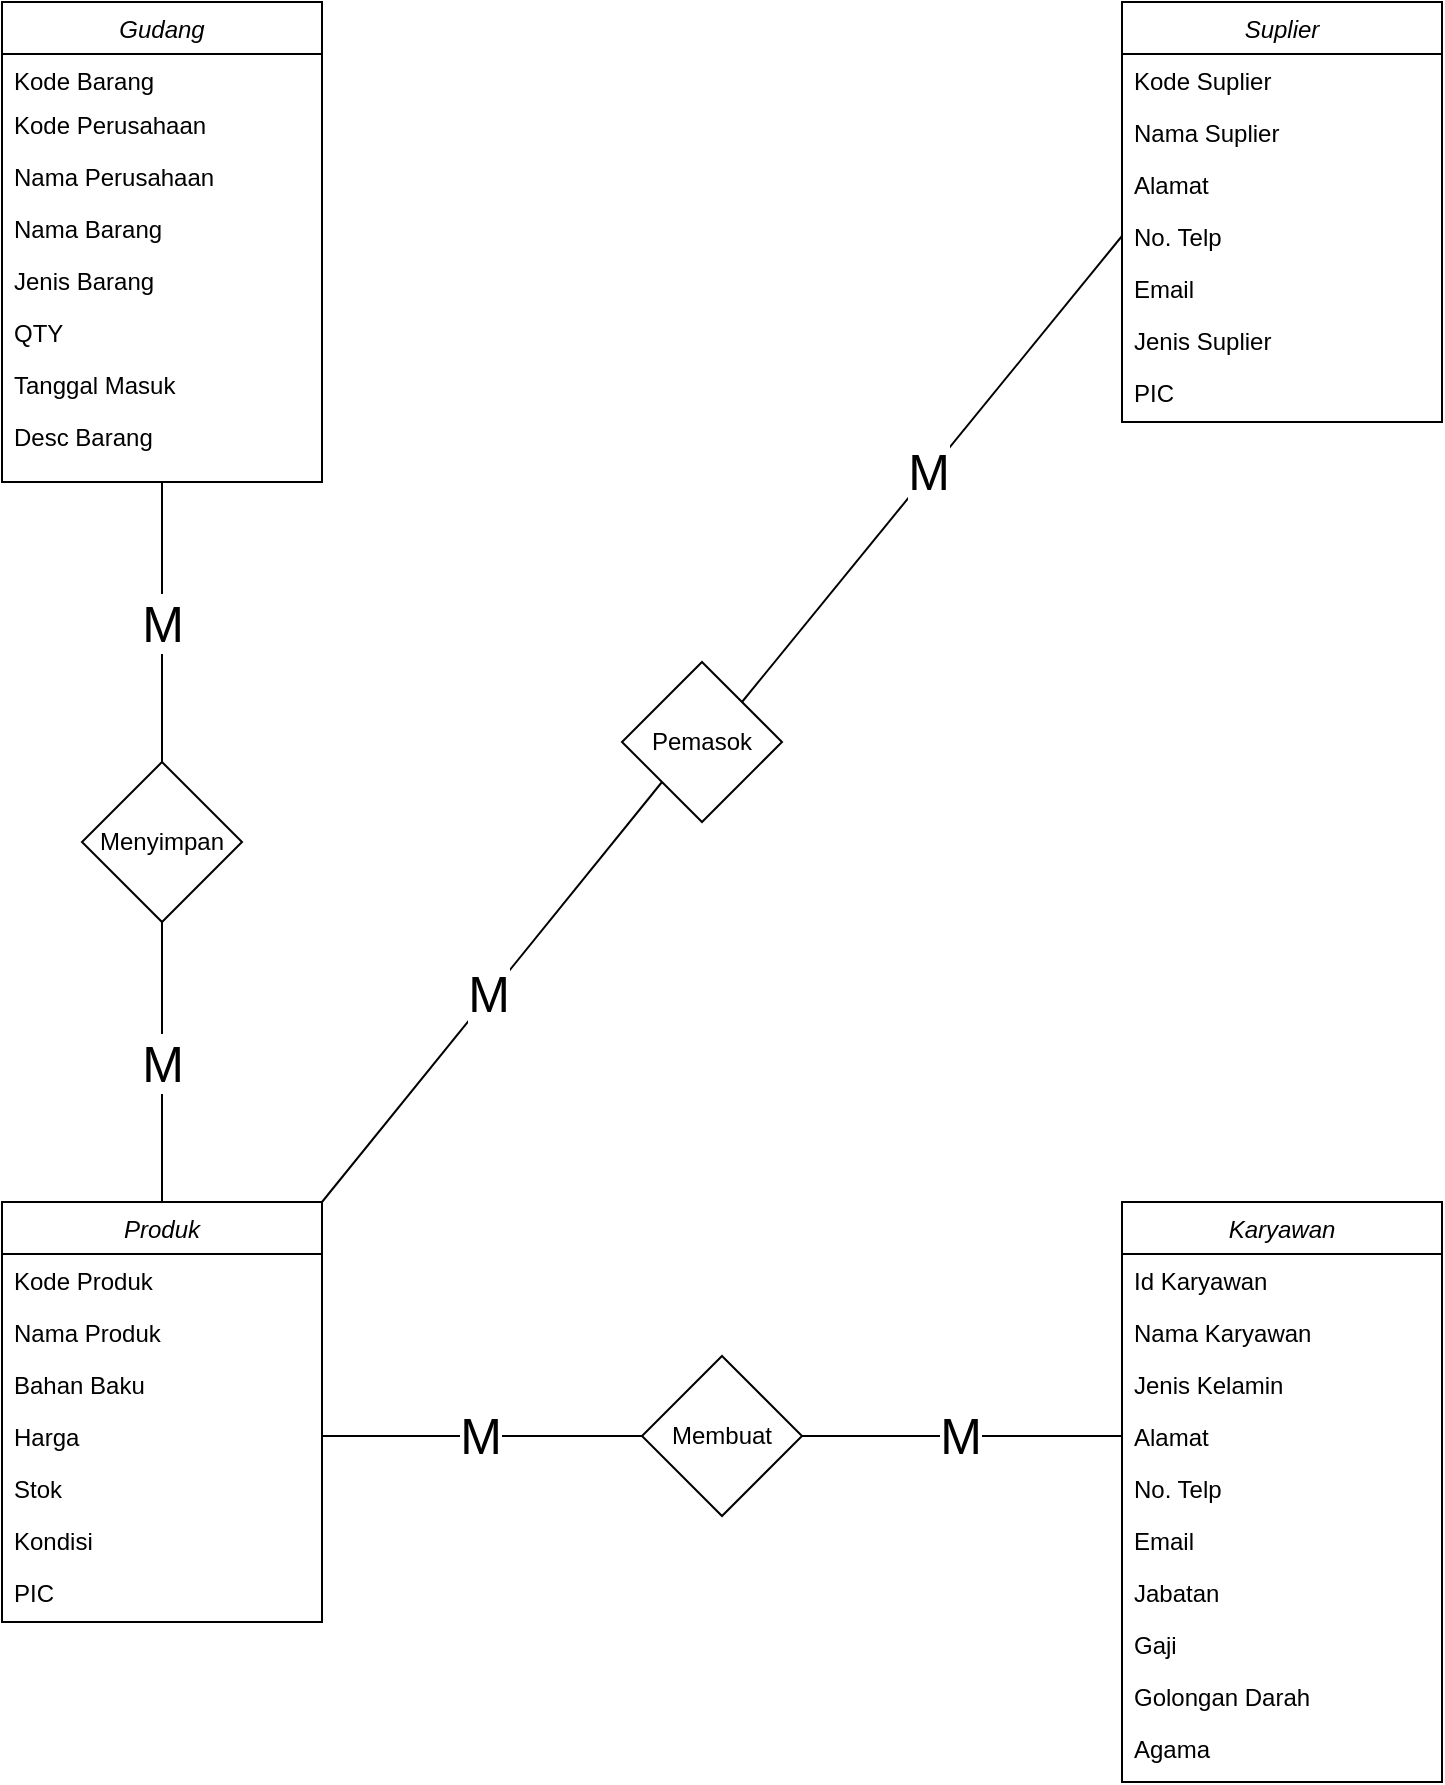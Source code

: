 <mxfile version="23.0.2" type="device">
  <diagram id="C5RBs43oDa-KdzZeNtuy" name="Page-1">
    <mxGraphModel dx="944" dy="2563" grid="1" gridSize="10" guides="1" tooltips="1" connect="1" arrows="1" fold="1" page="1" pageScale="1" pageWidth="827" pageHeight="1169" math="0" shadow="0">
      <root>
        <mxCell id="WIyWlLk6GJQsqaUBKTNV-0" />
        <mxCell id="WIyWlLk6GJQsqaUBKTNV-1" parent="WIyWlLk6GJQsqaUBKTNV-0" />
        <mxCell id="zkfFHV4jXpPFQw0GAbJ--0" value="Gudang" style="swimlane;fontStyle=2;align=center;verticalAlign=top;childLayout=stackLayout;horizontal=1;startSize=26;horizontalStack=0;resizeParent=1;resizeLast=0;collapsible=1;marginBottom=0;rounded=0;shadow=0;strokeWidth=1;" parent="WIyWlLk6GJQsqaUBKTNV-1" vertex="1">
          <mxGeometry x="40" y="-1120" width="160" height="240" as="geometry">
            <mxRectangle x="230" y="140" width="160" height="26" as="alternateBounds" />
          </mxGeometry>
        </mxCell>
        <mxCell id="zkfFHV4jXpPFQw0GAbJ--1" value="Kode Barang" style="text;align=left;verticalAlign=top;spacingLeft=4;spacingRight=4;overflow=hidden;rotatable=0;points=[[0,0.5],[1,0.5]];portConstraint=eastwest;" parent="zkfFHV4jXpPFQw0GAbJ--0" vertex="1">
          <mxGeometry y="26" width="160" height="22" as="geometry" />
        </mxCell>
        <mxCell id="zkfFHV4jXpPFQw0GAbJ--2" value="Kode Perusahaan" style="text;align=left;verticalAlign=top;spacingLeft=4;spacingRight=4;overflow=hidden;rotatable=0;points=[[0,0.5],[1,0.5]];portConstraint=eastwest;rounded=0;shadow=0;html=0;" parent="zkfFHV4jXpPFQw0GAbJ--0" vertex="1">
          <mxGeometry y="48" width="160" height="26" as="geometry" />
        </mxCell>
        <mxCell id="zkfFHV4jXpPFQw0GAbJ--3" value="Nama Perusahaan" style="text;align=left;verticalAlign=top;spacingLeft=4;spacingRight=4;overflow=hidden;rotatable=0;points=[[0,0.5],[1,0.5]];portConstraint=eastwest;rounded=0;shadow=0;html=0;" parent="zkfFHV4jXpPFQw0GAbJ--0" vertex="1">
          <mxGeometry y="74" width="160" height="26" as="geometry" />
        </mxCell>
        <mxCell id="zkfFHV4jXpPFQw0GAbJ--5" value="Nama Barang" style="text;align=left;verticalAlign=top;spacingLeft=4;spacingRight=4;overflow=hidden;rotatable=0;points=[[0,0.5],[1,0.5]];portConstraint=eastwest;" parent="zkfFHV4jXpPFQw0GAbJ--0" vertex="1">
          <mxGeometry y="100" width="160" height="26" as="geometry" />
        </mxCell>
        <mxCell id="nbT8DhSp7ryyzh1I9Tca-0" value="Jenis Barang" style="text;align=left;verticalAlign=top;spacingLeft=4;spacingRight=4;overflow=hidden;rotatable=0;points=[[0,0.5],[1,0.5]];portConstraint=eastwest;" vertex="1" parent="zkfFHV4jXpPFQw0GAbJ--0">
          <mxGeometry y="126" width="160" height="26" as="geometry" />
        </mxCell>
        <mxCell id="nbT8DhSp7ryyzh1I9Tca-1" value="QTY" style="text;align=left;verticalAlign=top;spacingLeft=4;spacingRight=4;overflow=hidden;rotatable=0;points=[[0,0.5],[1,0.5]];portConstraint=eastwest;" vertex="1" parent="zkfFHV4jXpPFQw0GAbJ--0">
          <mxGeometry y="152" width="160" height="26" as="geometry" />
        </mxCell>
        <mxCell id="nbT8DhSp7ryyzh1I9Tca-2" value="Tanggal Masuk" style="text;align=left;verticalAlign=top;spacingLeft=4;spacingRight=4;overflow=hidden;rotatable=0;points=[[0,0.5],[1,0.5]];portConstraint=eastwest;" vertex="1" parent="zkfFHV4jXpPFQw0GAbJ--0">
          <mxGeometry y="178" width="160" height="26" as="geometry" />
        </mxCell>
        <mxCell id="nbT8DhSp7ryyzh1I9Tca-3" value="Desc Barang" style="text;align=left;verticalAlign=top;spacingLeft=4;spacingRight=4;overflow=hidden;rotatable=0;points=[[0,0.5],[1,0.5]];portConstraint=eastwest;" vertex="1" parent="zkfFHV4jXpPFQw0GAbJ--0">
          <mxGeometry y="204" width="160" height="26" as="geometry" />
        </mxCell>
        <mxCell id="nbT8DhSp7ryyzh1I9Tca-4" value="Suplier" style="swimlane;fontStyle=2;align=center;verticalAlign=top;childLayout=stackLayout;horizontal=1;startSize=26;horizontalStack=0;resizeParent=1;resizeLast=0;collapsible=1;marginBottom=0;rounded=0;shadow=0;strokeWidth=1;" vertex="1" parent="WIyWlLk6GJQsqaUBKTNV-1">
          <mxGeometry x="600" y="-1120" width="160" height="210" as="geometry">
            <mxRectangle x="230" y="140" width="160" height="26" as="alternateBounds" />
          </mxGeometry>
        </mxCell>
        <mxCell id="nbT8DhSp7ryyzh1I9Tca-5" value="Kode Suplier" style="text;align=left;verticalAlign=top;spacingLeft=4;spacingRight=4;overflow=hidden;rotatable=0;points=[[0,0.5],[1,0.5]];portConstraint=eastwest;" vertex="1" parent="nbT8DhSp7ryyzh1I9Tca-4">
          <mxGeometry y="26" width="160" height="26" as="geometry" />
        </mxCell>
        <mxCell id="nbT8DhSp7ryyzh1I9Tca-6" value="Nama Suplier" style="text;align=left;verticalAlign=top;spacingLeft=4;spacingRight=4;overflow=hidden;rotatable=0;points=[[0,0.5],[1,0.5]];portConstraint=eastwest;rounded=0;shadow=0;html=0;" vertex="1" parent="nbT8DhSp7ryyzh1I9Tca-4">
          <mxGeometry y="52" width="160" height="26" as="geometry" />
        </mxCell>
        <mxCell id="nbT8DhSp7ryyzh1I9Tca-7" value="Alamat" style="text;align=left;verticalAlign=top;spacingLeft=4;spacingRight=4;overflow=hidden;rotatable=0;points=[[0,0.5],[1,0.5]];portConstraint=eastwest;rounded=0;shadow=0;html=0;" vertex="1" parent="nbT8DhSp7ryyzh1I9Tca-4">
          <mxGeometry y="78" width="160" height="26" as="geometry" />
        </mxCell>
        <mxCell id="nbT8DhSp7ryyzh1I9Tca-8" value="No. Telp" style="text;align=left;verticalAlign=top;spacingLeft=4;spacingRight=4;overflow=hidden;rotatable=0;points=[[0,0.5],[1,0.5]];portConstraint=eastwest;" vertex="1" parent="nbT8DhSp7ryyzh1I9Tca-4">
          <mxGeometry y="104" width="160" height="26" as="geometry" />
        </mxCell>
        <mxCell id="nbT8DhSp7ryyzh1I9Tca-9" value="Email" style="text;align=left;verticalAlign=top;spacingLeft=4;spacingRight=4;overflow=hidden;rotatable=0;points=[[0,0.5],[1,0.5]];portConstraint=eastwest;" vertex="1" parent="nbT8DhSp7ryyzh1I9Tca-4">
          <mxGeometry y="130" width="160" height="26" as="geometry" />
        </mxCell>
        <mxCell id="nbT8DhSp7ryyzh1I9Tca-10" value="Jenis Suplier" style="text;align=left;verticalAlign=top;spacingLeft=4;spacingRight=4;overflow=hidden;rotatable=0;points=[[0,0.5],[1,0.5]];portConstraint=eastwest;" vertex="1" parent="nbT8DhSp7ryyzh1I9Tca-4">
          <mxGeometry y="156" width="160" height="26" as="geometry" />
        </mxCell>
        <mxCell id="nbT8DhSp7ryyzh1I9Tca-11" value="PIC" style="text;align=left;verticalAlign=top;spacingLeft=4;spacingRight=4;overflow=hidden;rotatable=0;points=[[0,0.5],[1,0.5]];portConstraint=eastwest;" vertex="1" parent="nbT8DhSp7ryyzh1I9Tca-4">
          <mxGeometry y="182" width="160" height="26" as="geometry" />
        </mxCell>
        <mxCell id="nbT8DhSp7ryyzh1I9Tca-13" value="Produk" style="swimlane;fontStyle=2;align=center;verticalAlign=top;childLayout=stackLayout;horizontal=1;startSize=26;horizontalStack=0;resizeParent=1;resizeLast=0;collapsible=1;marginBottom=0;rounded=0;shadow=0;strokeWidth=1;" vertex="1" parent="WIyWlLk6GJQsqaUBKTNV-1">
          <mxGeometry x="40" y="-520" width="160" height="210" as="geometry">
            <mxRectangle x="230" y="140" width="160" height="26" as="alternateBounds" />
          </mxGeometry>
        </mxCell>
        <mxCell id="nbT8DhSp7ryyzh1I9Tca-14" value="Kode Produk" style="text;align=left;verticalAlign=top;spacingLeft=4;spacingRight=4;overflow=hidden;rotatable=0;points=[[0,0.5],[1,0.5]];portConstraint=eastwest;" vertex="1" parent="nbT8DhSp7ryyzh1I9Tca-13">
          <mxGeometry y="26" width="160" height="26" as="geometry" />
        </mxCell>
        <mxCell id="nbT8DhSp7ryyzh1I9Tca-15" value="Nama Produk" style="text;align=left;verticalAlign=top;spacingLeft=4;spacingRight=4;overflow=hidden;rotatable=0;points=[[0,0.5],[1,0.5]];portConstraint=eastwest;rounded=0;shadow=0;html=0;" vertex="1" parent="nbT8DhSp7ryyzh1I9Tca-13">
          <mxGeometry y="52" width="160" height="26" as="geometry" />
        </mxCell>
        <mxCell id="nbT8DhSp7ryyzh1I9Tca-16" value="Bahan Baku" style="text;align=left;verticalAlign=top;spacingLeft=4;spacingRight=4;overflow=hidden;rotatable=0;points=[[0,0.5],[1,0.5]];portConstraint=eastwest;rounded=0;shadow=0;html=0;" vertex="1" parent="nbT8DhSp7ryyzh1I9Tca-13">
          <mxGeometry y="78" width="160" height="26" as="geometry" />
        </mxCell>
        <mxCell id="nbT8DhSp7ryyzh1I9Tca-17" value="Harga" style="text;align=left;verticalAlign=top;spacingLeft=4;spacingRight=4;overflow=hidden;rotatable=0;points=[[0,0.5],[1,0.5]];portConstraint=eastwest;" vertex="1" parent="nbT8DhSp7ryyzh1I9Tca-13">
          <mxGeometry y="104" width="160" height="26" as="geometry" />
        </mxCell>
        <mxCell id="nbT8DhSp7ryyzh1I9Tca-18" value="Stok" style="text;align=left;verticalAlign=top;spacingLeft=4;spacingRight=4;overflow=hidden;rotatable=0;points=[[0,0.5],[1,0.5]];portConstraint=eastwest;" vertex="1" parent="nbT8DhSp7ryyzh1I9Tca-13">
          <mxGeometry y="130" width="160" height="26" as="geometry" />
        </mxCell>
        <mxCell id="nbT8DhSp7ryyzh1I9Tca-19" value="Kondisi" style="text;align=left;verticalAlign=top;spacingLeft=4;spacingRight=4;overflow=hidden;rotatable=0;points=[[0,0.5],[1,0.5]];portConstraint=eastwest;" vertex="1" parent="nbT8DhSp7ryyzh1I9Tca-13">
          <mxGeometry y="156" width="160" height="26" as="geometry" />
        </mxCell>
        <mxCell id="nbT8DhSp7ryyzh1I9Tca-20" value="PIC" style="text;align=left;verticalAlign=top;spacingLeft=4;spacingRight=4;overflow=hidden;rotatable=0;points=[[0,0.5],[1,0.5]];portConstraint=eastwest;" vertex="1" parent="nbT8DhSp7ryyzh1I9Tca-13">
          <mxGeometry y="182" width="160" height="26" as="geometry" />
        </mxCell>
        <mxCell id="nbT8DhSp7ryyzh1I9Tca-22" value="Karyawan" style="swimlane;fontStyle=2;align=center;verticalAlign=top;childLayout=stackLayout;horizontal=1;startSize=26;horizontalStack=0;resizeParent=1;resizeLast=0;collapsible=1;marginBottom=0;rounded=0;shadow=0;strokeWidth=1;" vertex="1" parent="WIyWlLk6GJQsqaUBKTNV-1">
          <mxGeometry x="600" y="-520" width="160" height="290" as="geometry">
            <mxRectangle x="230" y="140" width="160" height="26" as="alternateBounds" />
          </mxGeometry>
        </mxCell>
        <mxCell id="nbT8DhSp7ryyzh1I9Tca-23" value="Id Karyawan" style="text;align=left;verticalAlign=top;spacingLeft=4;spacingRight=4;overflow=hidden;rotatable=0;points=[[0,0.5],[1,0.5]];portConstraint=eastwest;" vertex="1" parent="nbT8DhSp7ryyzh1I9Tca-22">
          <mxGeometry y="26" width="160" height="26" as="geometry" />
        </mxCell>
        <mxCell id="nbT8DhSp7ryyzh1I9Tca-24" value="Nama Karyawan" style="text;align=left;verticalAlign=top;spacingLeft=4;spacingRight=4;overflow=hidden;rotatable=0;points=[[0,0.5],[1,0.5]];portConstraint=eastwest;rounded=0;shadow=0;html=0;" vertex="1" parent="nbT8DhSp7ryyzh1I9Tca-22">
          <mxGeometry y="52" width="160" height="26" as="geometry" />
        </mxCell>
        <mxCell id="nbT8DhSp7ryyzh1I9Tca-25" value="Jenis Kelamin" style="text;align=left;verticalAlign=top;spacingLeft=4;spacingRight=4;overflow=hidden;rotatable=0;points=[[0,0.5],[1,0.5]];portConstraint=eastwest;rounded=0;shadow=0;html=0;" vertex="1" parent="nbT8DhSp7ryyzh1I9Tca-22">
          <mxGeometry y="78" width="160" height="26" as="geometry" />
        </mxCell>
        <mxCell id="nbT8DhSp7ryyzh1I9Tca-26" value="Alamat" style="text;align=left;verticalAlign=top;spacingLeft=4;spacingRight=4;overflow=hidden;rotatable=0;points=[[0,0.5],[1,0.5]];portConstraint=eastwest;" vertex="1" parent="nbT8DhSp7ryyzh1I9Tca-22">
          <mxGeometry y="104" width="160" height="26" as="geometry" />
        </mxCell>
        <mxCell id="nbT8DhSp7ryyzh1I9Tca-27" value="No. Telp" style="text;align=left;verticalAlign=top;spacingLeft=4;spacingRight=4;overflow=hidden;rotatable=0;points=[[0,0.5],[1,0.5]];portConstraint=eastwest;" vertex="1" parent="nbT8DhSp7ryyzh1I9Tca-22">
          <mxGeometry y="130" width="160" height="26" as="geometry" />
        </mxCell>
        <mxCell id="nbT8DhSp7ryyzh1I9Tca-28" value="Email" style="text;align=left;verticalAlign=top;spacingLeft=4;spacingRight=4;overflow=hidden;rotatable=0;points=[[0,0.5],[1,0.5]];portConstraint=eastwest;" vertex="1" parent="nbT8DhSp7ryyzh1I9Tca-22">
          <mxGeometry y="156" width="160" height="26" as="geometry" />
        </mxCell>
        <mxCell id="nbT8DhSp7ryyzh1I9Tca-29" value="Jabatan" style="text;align=left;verticalAlign=top;spacingLeft=4;spacingRight=4;overflow=hidden;rotatable=0;points=[[0,0.5],[1,0.5]];portConstraint=eastwest;" vertex="1" parent="nbT8DhSp7ryyzh1I9Tca-22">
          <mxGeometry y="182" width="160" height="26" as="geometry" />
        </mxCell>
        <mxCell id="nbT8DhSp7ryyzh1I9Tca-30" value="Gaji" style="text;align=left;verticalAlign=top;spacingLeft=4;spacingRight=4;overflow=hidden;rotatable=0;points=[[0,0.5],[1,0.5]];portConstraint=eastwest;" vertex="1" parent="nbT8DhSp7ryyzh1I9Tca-22">
          <mxGeometry y="208" width="160" height="26" as="geometry" />
        </mxCell>
        <mxCell id="nbT8DhSp7ryyzh1I9Tca-31" value="Golongan Darah" style="text;align=left;verticalAlign=top;spacingLeft=4;spacingRight=4;overflow=hidden;rotatable=0;points=[[0,0.5],[1,0.5]];portConstraint=eastwest;" vertex="1" parent="nbT8DhSp7ryyzh1I9Tca-22">
          <mxGeometry y="234" width="160" height="26" as="geometry" />
        </mxCell>
        <mxCell id="nbT8DhSp7ryyzh1I9Tca-32" value="Agama" style="text;align=left;verticalAlign=top;spacingLeft=4;spacingRight=4;overflow=hidden;rotatable=0;points=[[0,0.5],[1,0.5]];portConstraint=eastwest;" vertex="1" parent="nbT8DhSp7ryyzh1I9Tca-22">
          <mxGeometry y="260" width="160" height="26" as="geometry" />
        </mxCell>
        <mxCell id="nbT8DhSp7ryyzh1I9Tca-33" value="Menyimpan" style="rhombus;whiteSpace=wrap;html=1;" vertex="1" parent="WIyWlLk6GJQsqaUBKTNV-1">
          <mxGeometry x="80" y="-740" width="80" height="80" as="geometry" />
        </mxCell>
        <mxCell id="nbT8DhSp7ryyzh1I9Tca-35" value="" style="endArrow=none;html=1;rounded=0;entryX=0.5;entryY=0;entryDx=0;entryDy=0;exitX=0.5;exitY=1;exitDx=0;exitDy=0;" edge="1" parent="WIyWlLk6GJQsqaUBKTNV-1" source="nbT8DhSp7ryyzh1I9Tca-33" target="nbT8DhSp7ryyzh1I9Tca-13">
          <mxGeometry relative="1" as="geometry">
            <mxPoint x="20" y="-586.5" as="sourcePoint" />
            <mxPoint x="220" y="-586.5" as="targetPoint" />
          </mxGeometry>
        </mxCell>
        <mxCell id="nbT8DhSp7ryyzh1I9Tca-36" value="&lt;font style=&quot;font-size: 25px;&quot;&gt;M&lt;/font&gt;" style="edgeLabel;html=1;align=center;verticalAlign=middle;resizable=0;points=[];" vertex="1" connectable="0" parent="nbT8DhSp7ryyzh1I9Tca-35">
          <mxGeometry x="-0.006" y="1" relative="1" as="geometry">
            <mxPoint x="-1" as="offset" />
          </mxGeometry>
        </mxCell>
        <mxCell id="nbT8DhSp7ryyzh1I9Tca-40" value="" style="endArrow=none;html=1;rounded=0;entryX=0.5;entryY=0;entryDx=0;entryDy=0;exitX=0.5;exitY=1;exitDx=0;exitDy=0;" edge="1" parent="WIyWlLk6GJQsqaUBKTNV-1" source="zkfFHV4jXpPFQw0GAbJ--0" target="nbT8DhSp7ryyzh1I9Tca-33">
          <mxGeometry relative="1" as="geometry">
            <mxPoint x="140" y="-860" as="sourcePoint" />
            <mxPoint x="119.52" y="-740" as="targetPoint" />
          </mxGeometry>
        </mxCell>
        <mxCell id="nbT8DhSp7ryyzh1I9Tca-41" value="&lt;font style=&quot;font-size: 25px;&quot;&gt;M&lt;/font&gt;" style="edgeLabel;html=1;align=center;verticalAlign=middle;resizable=0;points=[];" vertex="1" connectable="0" parent="nbT8DhSp7ryyzh1I9Tca-40">
          <mxGeometry x="-0.006" y="1" relative="1" as="geometry">
            <mxPoint x="-1" as="offset" />
          </mxGeometry>
        </mxCell>
        <mxCell id="nbT8DhSp7ryyzh1I9Tca-47" value="Pemasok" style="rhombus;whiteSpace=wrap;html=1;" vertex="1" parent="WIyWlLk6GJQsqaUBKTNV-1">
          <mxGeometry x="350" y="-790" width="80" height="80" as="geometry" />
        </mxCell>
        <mxCell id="nbT8DhSp7ryyzh1I9Tca-48" value="" style="endArrow=none;html=1;rounded=0;entryX=0;entryY=0.5;entryDx=0;entryDy=0;exitX=1;exitY=0;exitDx=0;exitDy=0;" edge="1" parent="WIyWlLk6GJQsqaUBKTNV-1" source="nbT8DhSp7ryyzh1I9Tca-47" target="nbT8DhSp7ryyzh1I9Tca-8">
          <mxGeometry relative="1" as="geometry">
            <mxPoint x="300" y="-891.5" as="sourcePoint" />
            <mxPoint x="400" y="-805" as="targetPoint" />
          </mxGeometry>
        </mxCell>
        <mxCell id="nbT8DhSp7ryyzh1I9Tca-49" value="&lt;font style=&quot;font-size: 25px;&quot;&gt;M&lt;/font&gt;" style="edgeLabel;html=1;align=center;verticalAlign=middle;resizable=0;points=[];" vertex="1" connectable="0" parent="nbT8DhSp7ryyzh1I9Tca-48">
          <mxGeometry x="-0.006" y="1" relative="1" as="geometry">
            <mxPoint x="-1" as="offset" />
          </mxGeometry>
        </mxCell>
        <mxCell id="nbT8DhSp7ryyzh1I9Tca-50" value="" style="endArrow=none;html=1;rounded=0;entryX=0;entryY=1;entryDx=0;entryDy=0;exitX=1;exitY=0;exitDx=0;exitDy=0;" edge="1" parent="WIyWlLk6GJQsqaUBKTNV-1" target="nbT8DhSp7ryyzh1I9Tca-47" source="nbT8DhSp7ryyzh1I9Tca-13">
          <mxGeometry relative="1" as="geometry">
            <mxPoint x="290" y="-1080" as="sourcePoint" />
            <mxPoint x="290" y="-930" as="targetPoint" />
          </mxGeometry>
        </mxCell>
        <mxCell id="nbT8DhSp7ryyzh1I9Tca-51" value="&lt;font style=&quot;font-size: 25px;&quot;&gt;M&lt;/font&gt;" style="edgeLabel;html=1;align=center;verticalAlign=middle;resizable=0;points=[];" vertex="1" connectable="0" parent="nbT8DhSp7ryyzh1I9Tca-50">
          <mxGeometry x="-0.006" y="1" relative="1" as="geometry">
            <mxPoint x="-1" as="offset" />
          </mxGeometry>
        </mxCell>
        <mxCell id="nbT8DhSp7ryyzh1I9Tca-52" value="Membuat" style="rhombus;whiteSpace=wrap;html=1;" vertex="1" parent="WIyWlLk6GJQsqaUBKTNV-1">
          <mxGeometry x="360" y="-443" width="80" height="80" as="geometry" />
        </mxCell>
        <mxCell id="nbT8DhSp7ryyzh1I9Tca-53" value="" style="endArrow=none;html=1;rounded=0;exitX=1;exitY=0.5;exitDx=0;exitDy=0;entryX=0;entryY=0.5;entryDx=0;entryDy=0;" edge="1" parent="WIyWlLk6GJQsqaUBKTNV-1" source="nbT8DhSp7ryyzh1I9Tca-52" target="nbT8DhSp7ryyzh1I9Tca-26">
          <mxGeometry relative="1" as="geometry">
            <mxPoint x="300" y="-286.5" as="sourcePoint" />
            <mxPoint x="560" y="-350" as="targetPoint" />
          </mxGeometry>
        </mxCell>
        <mxCell id="nbT8DhSp7ryyzh1I9Tca-54" value="&lt;font style=&quot;font-size: 25px;&quot;&gt;M&lt;/font&gt;" style="edgeLabel;html=1;align=center;verticalAlign=middle;resizable=0;points=[];" vertex="1" connectable="0" parent="nbT8DhSp7ryyzh1I9Tca-53">
          <mxGeometry x="-0.006" y="1" relative="1" as="geometry">
            <mxPoint x="-1" as="offset" />
          </mxGeometry>
        </mxCell>
        <mxCell id="nbT8DhSp7ryyzh1I9Tca-55" value="" style="endArrow=none;html=1;rounded=0;entryX=0;entryY=0.5;entryDx=0;entryDy=0;exitX=1;exitY=0.5;exitDx=0;exitDy=0;" edge="1" parent="WIyWlLk6GJQsqaUBKTNV-1" target="nbT8DhSp7ryyzh1I9Tca-52" source="nbT8DhSp7ryyzh1I9Tca-17">
          <mxGeometry relative="1" as="geometry">
            <mxPoint x="230" y="-380" as="sourcePoint" />
            <mxPoint x="290" y="-325" as="targetPoint" />
          </mxGeometry>
        </mxCell>
        <mxCell id="nbT8DhSp7ryyzh1I9Tca-56" value="&lt;font style=&quot;font-size: 25px;&quot;&gt;M&lt;/font&gt;" style="edgeLabel;html=1;align=center;verticalAlign=middle;resizable=0;points=[];" vertex="1" connectable="0" parent="nbT8DhSp7ryyzh1I9Tca-55">
          <mxGeometry x="-0.006" y="1" relative="1" as="geometry">
            <mxPoint x="-1" as="offset" />
          </mxGeometry>
        </mxCell>
      </root>
    </mxGraphModel>
  </diagram>
</mxfile>
